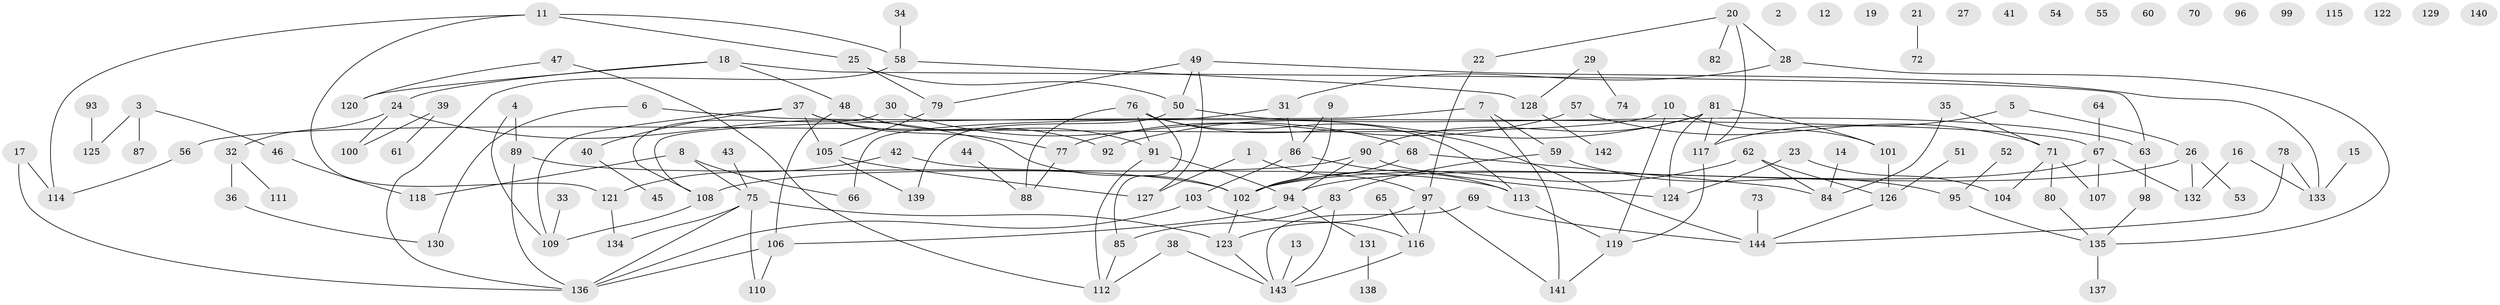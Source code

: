 // Generated by graph-tools (version 1.1) at 2025/49/03/09/25 03:49:06]
// undirected, 144 vertices, 177 edges
graph export_dot {
graph [start="1"]
  node [color=gray90,style=filled];
  1;
  2;
  3;
  4;
  5;
  6;
  7;
  8;
  9;
  10;
  11;
  12;
  13;
  14;
  15;
  16;
  17;
  18;
  19;
  20;
  21;
  22;
  23;
  24;
  25;
  26;
  27;
  28;
  29;
  30;
  31;
  32;
  33;
  34;
  35;
  36;
  37;
  38;
  39;
  40;
  41;
  42;
  43;
  44;
  45;
  46;
  47;
  48;
  49;
  50;
  51;
  52;
  53;
  54;
  55;
  56;
  57;
  58;
  59;
  60;
  61;
  62;
  63;
  64;
  65;
  66;
  67;
  68;
  69;
  70;
  71;
  72;
  73;
  74;
  75;
  76;
  77;
  78;
  79;
  80;
  81;
  82;
  83;
  84;
  85;
  86;
  87;
  88;
  89;
  90;
  91;
  92;
  93;
  94;
  95;
  96;
  97;
  98;
  99;
  100;
  101;
  102;
  103;
  104;
  105;
  106;
  107;
  108;
  109;
  110;
  111;
  112;
  113;
  114;
  115;
  116;
  117;
  118;
  119;
  120;
  121;
  122;
  123;
  124;
  125;
  126;
  127;
  128;
  129;
  130;
  131;
  132;
  133;
  134;
  135;
  136;
  137;
  138;
  139;
  140;
  141;
  142;
  143;
  144;
  1 -- 97;
  1 -- 127;
  3 -- 46;
  3 -- 87;
  3 -- 125;
  4 -- 89;
  4 -- 109;
  5 -- 26;
  5 -- 117;
  6 -- 67;
  6 -- 130;
  7 -- 59;
  7 -- 108;
  7 -- 141;
  8 -- 66;
  8 -- 75;
  8 -- 118;
  9 -- 86;
  9 -- 102;
  10 -- 56;
  10 -- 101;
  10 -- 119;
  11 -- 25;
  11 -- 58;
  11 -- 114;
  11 -- 121;
  13 -- 143;
  14 -- 84;
  15 -- 133;
  16 -- 132;
  16 -- 133;
  17 -- 114;
  17 -- 136;
  18 -- 24;
  18 -- 48;
  18 -- 63;
  18 -- 120;
  20 -- 22;
  20 -- 28;
  20 -- 82;
  20 -- 117;
  21 -- 72;
  22 -- 97;
  23 -- 104;
  23 -- 124;
  24 -- 32;
  24 -- 100;
  24 -- 102;
  25 -- 50;
  25 -- 79;
  26 -- 53;
  26 -- 102;
  26 -- 132;
  28 -- 31;
  28 -- 135;
  29 -- 74;
  29 -- 128;
  30 -- 68;
  30 -- 108;
  31 -- 66;
  31 -- 86;
  32 -- 36;
  32 -- 111;
  33 -- 109;
  34 -- 58;
  35 -- 71;
  35 -- 84;
  36 -- 130;
  37 -- 40;
  37 -- 77;
  37 -- 92;
  37 -- 105;
  37 -- 109;
  38 -- 112;
  38 -- 143;
  39 -- 61;
  39 -- 100;
  40 -- 45;
  42 -- 113;
  42 -- 121;
  43 -- 75;
  44 -- 88;
  46 -- 118;
  47 -- 112;
  47 -- 120;
  48 -- 91;
  48 -- 106;
  49 -- 50;
  49 -- 79;
  49 -- 127;
  49 -- 133;
  50 -- 63;
  50 -- 139;
  51 -- 126;
  52 -- 95;
  56 -- 114;
  57 -- 71;
  57 -- 77;
  58 -- 128;
  58 -- 136;
  59 -- 83;
  59 -- 95;
  62 -- 84;
  62 -- 102;
  62 -- 126;
  63 -- 98;
  64 -- 67;
  65 -- 116;
  67 -- 94;
  67 -- 107;
  67 -- 132;
  68 -- 84;
  68 -- 102;
  69 -- 143;
  69 -- 144;
  71 -- 80;
  71 -- 104;
  71 -- 107;
  73 -- 144;
  75 -- 110;
  75 -- 123;
  75 -- 134;
  75 -- 136;
  76 -- 85;
  76 -- 88;
  76 -- 91;
  76 -- 113;
  76 -- 144;
  77 -- 88;
  78 -- 133;
  78 -- 144;
  79 -- 105;
  80 -- 135;
  81 -- 90;
  81 -- 92;
  81 -- 101;
  81 -- 117;
  81 -- 124;
  83 -- 85;
  83 -- 143;
  85 -- 112;
  86 -- 103;
  86 -- 113;
  89 -- 102;
  89 -- 136;
  90 -- 94;
  90 -- 108;
  90 -- 124;
  91 -- 94;
  91 -- 112;
  93 -- 125;
  94 -- 106;
  94 -- 131;
  95 -- 135;
  97 -- 116;
  97 -- 123;
  97 -- 141;
  98 -- 135;
  101 -- 126;
  102 -- 123;
  103 -- 116;
  103 -- 136;
  105 -- 127;
  105 -- 139;
  106 -- 110;
  106 -- 136;
  108 -- 109;
  113 -- 119;
  116 -- 143;
  117 -- 119;
  119 -- 141;
  121 -- 134;
  123 -- 143;
  126 -- 144;
  128 -- 142;
  131 -- 138;
  135 -- 137;
}
